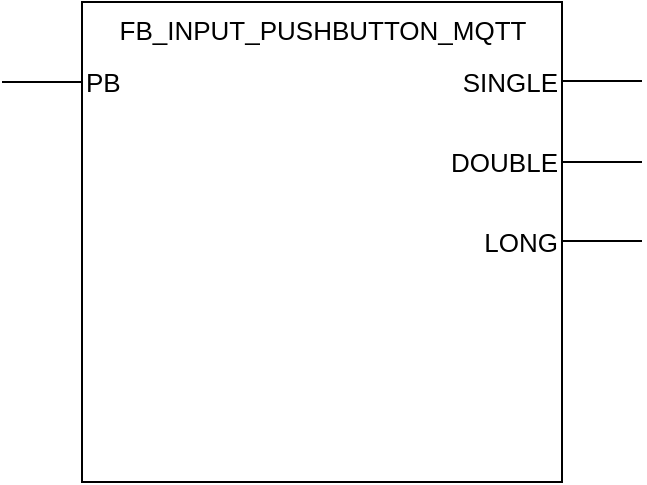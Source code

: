 <mxfile version="10.7.7" type="device"><diagram id="FV2jeNOKKN2BWKF91_h7" name="Page-1"><mxGraphModel dx="1060" dy="970" grid="1" gridSize="10" guides="1" tooltips="1" connect="1" arrows="1" fold="1" page="1" pageScale="1" pageWidth="850" pageHeight="1100" math="0" shadow="0"><root><mxCell id="0"/><mxCell id="1" parent="0"/><mxCell id="mZ0GKIm6EXO_5jk5_k25-1" value="" style="whiteSpace=wrap;html=1;aspect=fixed;" parent="1" vertex="1"><mxGeometry x="160" y="200" width="240" height="240" as="geometry"/></mxCell><mxCell id="mZ0GKIm6EXO_5jk5_k25-2" value="FB_INPUT_PUSHBUTTON_MQTT" style="text;html=1;align=center;fontSize=13;" parent="1" vertex="1"><mxGeometry x="175" y="200" width="210" height="30" as="geometry"/></mxCell><mxCell id="mZ0GKIm6EXO_5jk5_k25-3" value="" style="endArrow=none;html=1;fontSize=13;" parent="1" edge="1"><mxGeometry width="50" height="50" relative="1" as="geometry"><mxPoint x="120" y="240" as="sourcePoint"/><mxPoint x="160" y="240" as="targetPoint"/><Array as="points"><mxPoint x="120" y="240"/></Array></mxGeometry></mxCell><mxCell id="mZ0GKIm6EXO_5jk5_k25-4" value="PB" style="text;html=1;strokeColor=none;fillColor=none;align=left;verticalAlign=middle;whiteSpace=wrap;rounded=0;fontSize=13;" parent="1" vertex="1"><mxGeometry x="160" y="230" width="80" height="20" as="geometry"/></mxCell><mxCell id="mZ0GKIm6EXO_5jk5_k25-5" value="" style="endArrow=none;html=1;fontSize=13;" parent="1" edge="1"><mxGeometry width="50" height="50" relative="1" as="geometry"><mxPoint x="400" y="239.5" as="sourcePoint"/><mxPoint x="440" y="239.5" as="targetPoint"/><Array as="points"><mxPoint x="400" y="239.5"/></Array></mxGeometry></mxCell><mxCell id="mZ0GKIm6EXO_5jk5_k25-6" value="" style="endArrow=none;html=1;fontSize=13;" parent="1" edge="1"><mxGeometry width="50" height="50" relative="1" as="geometry"><mxPoint x="400" y="280" as="sourcePoint"/><mxPoint x="440" y="280" as="targetPoint"/><Array as="points"><mxPoint x="400" y="280"/></Array></mxGeometry></mxCell><mxCell id="mZ0GKIm6EXO_5jk5_k25-7" value="" style="endArrow=none;html=1;fontSize=13;" parent="1" edge="1"><mxGeometry width="50" height="50" relative="1" as="geometry"><mxPoint x="400" y="319.5" as="sourcePoint"/><mxPoint x="440" y="319.5" as="targetPoint"/><Array as="points"><mxPoint x="400" y="319.5"/></Array></mxGeometry></mxCell><mxCell id="mZ0GKIm6EXO_5jk5_k25-8" value="SINGLE" style="text;html=1;strokeColor=none;fillColor=none;align=right;verticalAlign=middle;whiteSpace=wrap;rounded=0;fontSize=13;" parent="1" vertex="1"><mxGeometry x="320" y="230" width="80" height="20" as="geometry"/></mxCell><mxCell id="mZ0GKIm6EXO_5jk5_k25-9" value="&lt;div style=&quot;text-align: right&quot;&gt;&lt;span&gt;DOUBLE&lt;/span&gt;&lt;/div&gt;" style="text;html=1;strokeColor=none;fillColor=none;align=right;verticalAlign=middle;whiteSpace=wrap;rounded=0;fontSize=13;" parent="1" vertex="1"><mxGeometry x="320" y="270" width="80" height="20" as="geometry"/></mxCell><mxCell id="mZ0GKIm6EXO_5jk5_k25-10" value="&lt;div style=&quot;text-align: right&quot;&gt;&lt;span&gt;LONG&lt;/span&gt;&lt;/div&gt;" style="text;html=1;strokeColor=none;fillColor=none;align=right;verticalAlign=middle;whiteSpace=wrap;rounded=0;fontSize=13;" parent="1" vertex="1"><mxGeometry x="320" y="310" width="80" height="20" as="geometry"/></mxCell></root></mxGraphModel></diagram></mxfile>